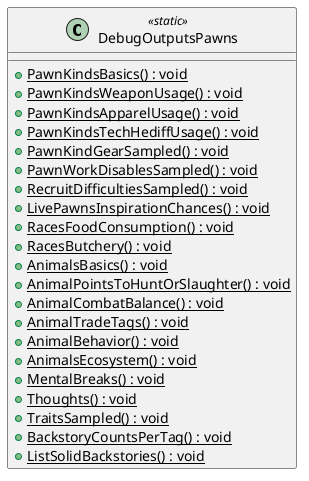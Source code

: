 @startuml
class DebugOutputsPawns <<static>> {
    + {static} PawnKindsBasics() : void
    + {static} PawnKindsWeaponUsage() : void
    + {static} PawnKindsApparelUsage() : void
    + {static} PawnKindsTechHediffUsage() : void
    + {static} PawnKindGearSampled() : void
    + {static} PawnWorkDisablesSampled() : void
    + {static} RecruitDifficultiesSampled() : void
    + {static} LivePawnsInspirationChances() : void
    + {static} RacesFoodConsumption() : void
    + {static} RacesButchery() : void
    + {static} AnimalsBasics() : void
    + {static} AnimalPointsToHuntOrSlaughter() : void
    + {static} AnimalCombatBalance() : void
    + {static} AnimalTradeTags() : void
    + {static} AnimalBehavior() : void
    + {static} AnimalsEcosystem() : void
    + {static} MentalBreaks() : void
    + {static} Thoughts() : void
    + {static} TraitsSampled() : void
    + {static} BackstoryCountsPerTag() : void
    + {static} ListSolidBackstories() : void
}
@enduml
